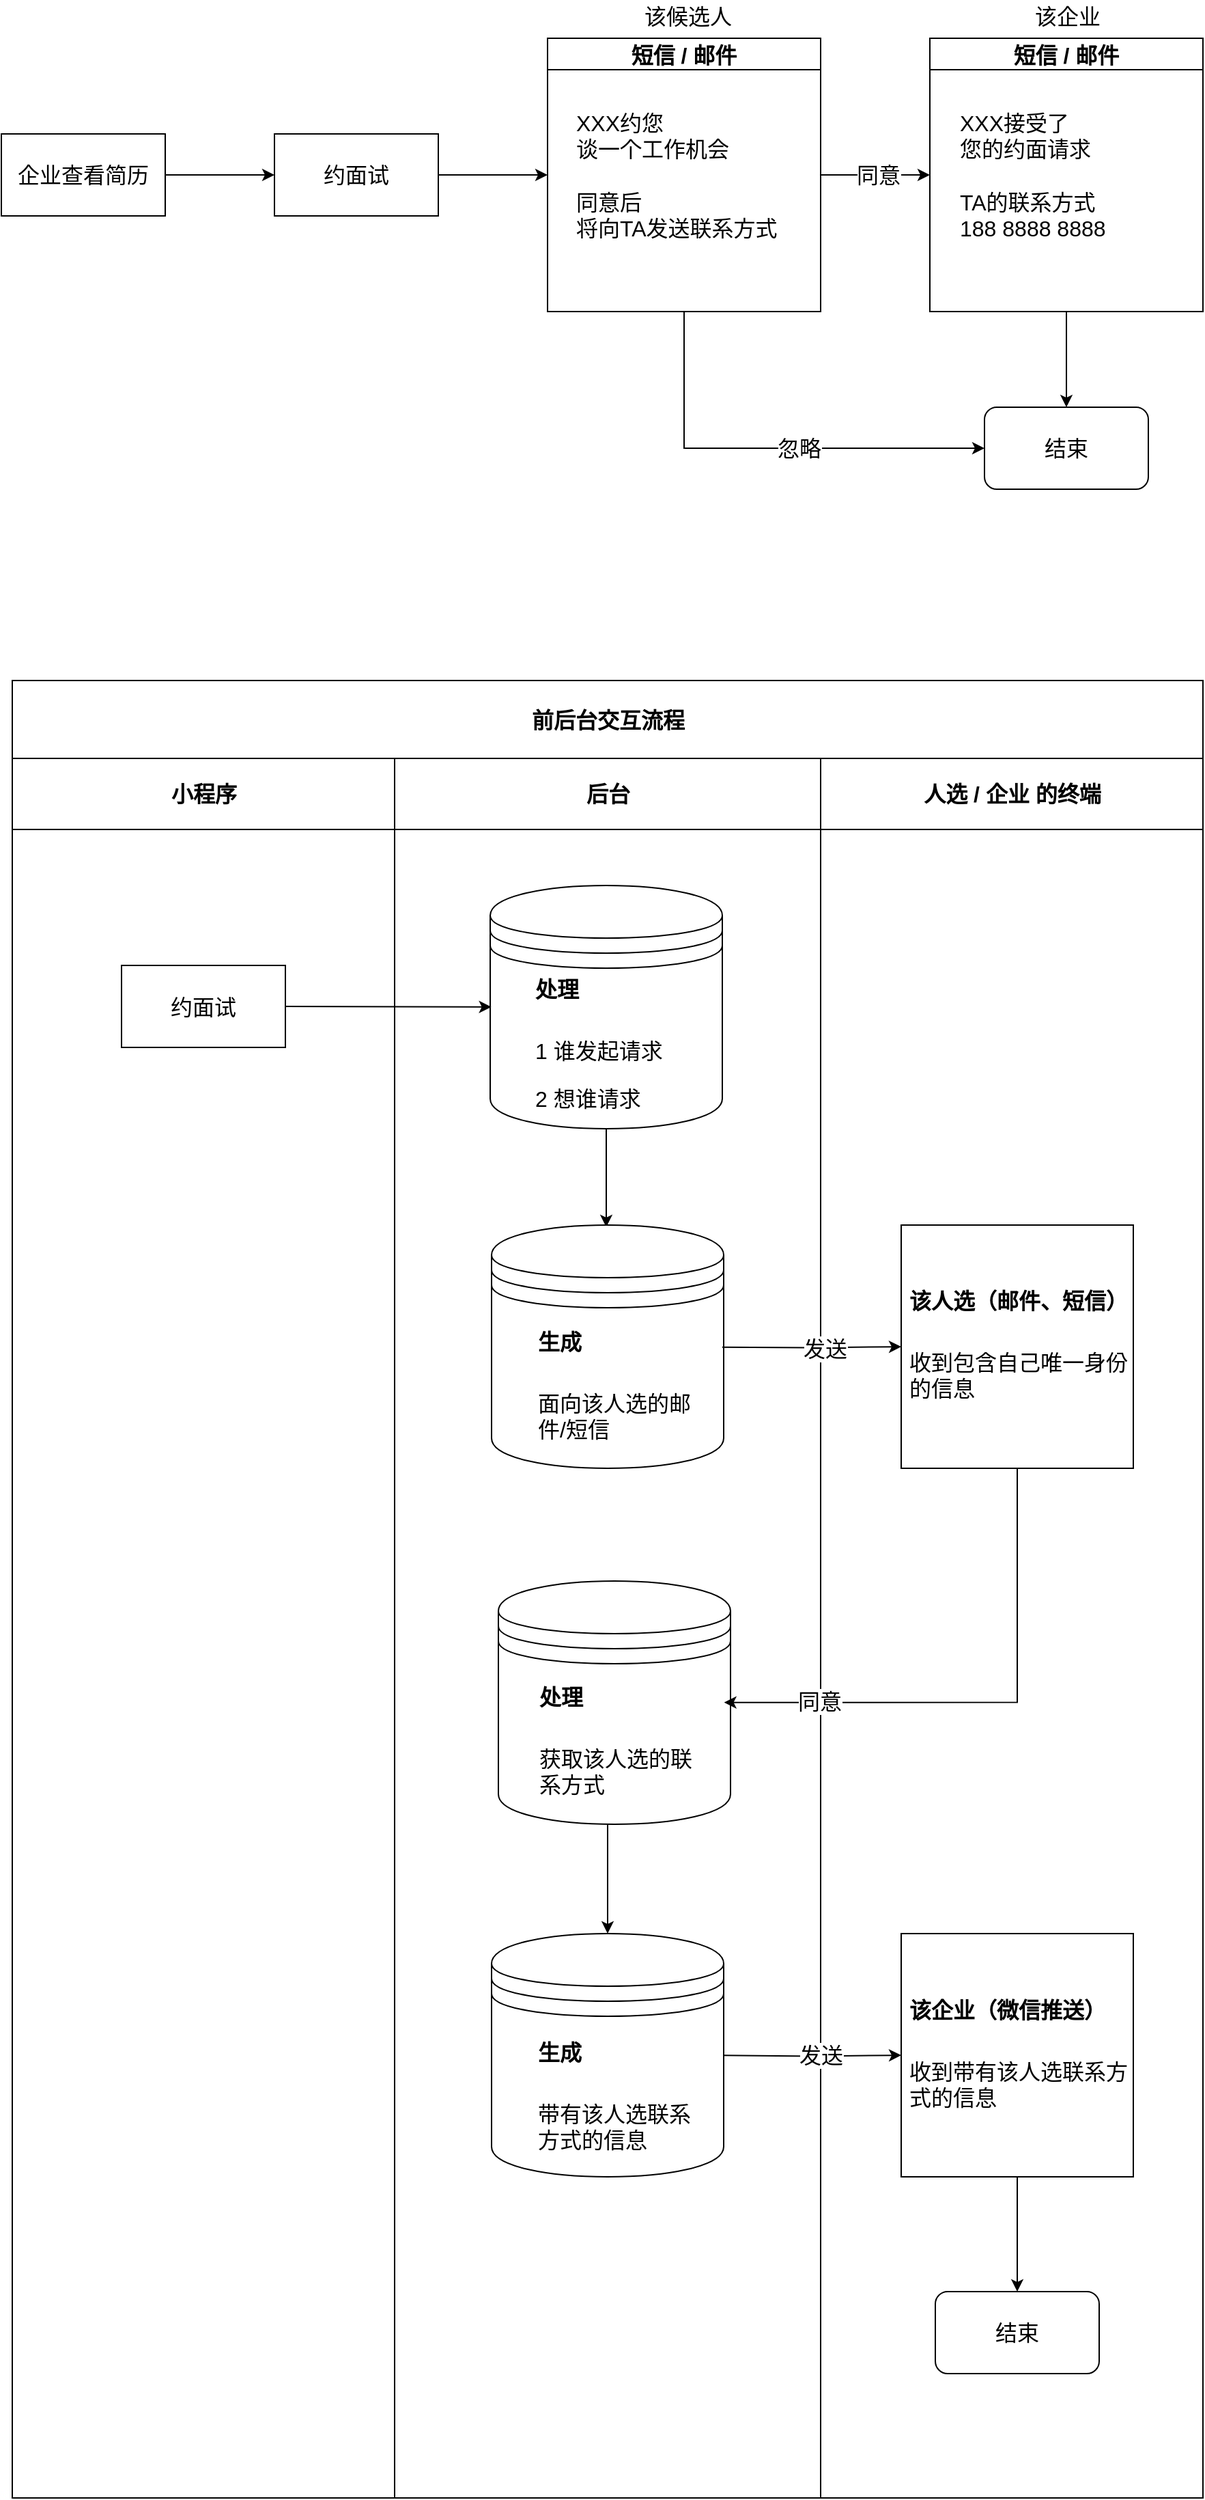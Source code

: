 <mxfile version="10.6.1" type="github"><diagram id="CmYc7NhNtYEBUJspw_UO" name="ç¬¬ 1 é¡µ"><mxGraphModel dx="1074" dy="584" grid="1" gridSize="10" guides="1" tooltips="1" connect="1" arrows="1" fold="1" page="0" pageScale="1" pageWidth="1169" pageHeight="827" background="#ffffff" math="0" shadow="0"><root><mxCell id="0"/><mxCell id="1" parent="0"/><mxCell id="TDceSMhknva_HneDC1gZ-3" value="" style="edgeStyle=orthogonalEdgeStyle;rounded=0;orthogonalLoop=1;jettySize=auto;html=1;fontSize=16;" parent="1" source="TDceSMhknva_HneDC1gZ-1" edge="1"><mxGeometry relative="1" as="geometry"><mxPoint x="436" y="330" as="targetPoint"/></mxGeometry></mxCell><mxCell id="TDceSMhknva_HneDC1gZ-1" value="约面试" style="rounded=1;whiteSpace=wrap;html=1;fontSize=16;arcSize=0;" parent="1" vertex="1"><mxGeometry x="236" y="300" width="120" height="60" as="geometry"/></mxCell><mxCell id="TDceSMhknva_HneDC1gZ-13" value="" style="edgeStyle=orthogonalEdgeStyle;rounded=0;orthogonalLoop=1;jettySize=auto;html=1;fontSize=16;" parent="1" source="TDceSMhknva_HneDC1gZ-5" edge="1"><mxGeometry relative="1" as="geometry"><mxPoint x="716.0" y="330" as="targetPoint"/></mxGeometry></mxCell><mxCell id="TDceSMhknva_HneDC1gZ-16" value="同意&lt;br&gt;" style="text;html=1;resizable=0;points=[];align=center;verticalAlign=middle;labelBackgroundColor=#ffffff;fontSize=16;" parent="TDceSMhknva_HneDC1gZ-13" vertex="1" connectable="0"><mxGeometry x="0.271" y="-2" relative="1" as="geometry"><mxPoint x="-9" y="-3" as="offset"/></mxGeometry></mxCell><mxCell id="TDceSMhknva_HneDC1gZ-24" value="" style="edgeStyle=orthogonalEdgeStyle;rounded=0;orthogonalLoop=1;jettySize=auto;html=1;fontSize=16;entryX=0;entryY=0.5;entryDx=0;entryDy=0;" parent="1" source="TDceSMhknva_HneDC1gZ-5" target="TDceSMhknva_HneDC1gZ-37" edge="1"><mxGeometry relative="1" as="geometry"><mxPoint x="536" y="510.0" as="targetPoint"/><Array as="points"><mxPoint x="536" y="530"/></Array></mxGeometry></mxCell><mxCell id="TDceSMhknva_HneDC1gZ-25" value="忽略" style="text;html=1;resizable=0;points=[];align=center;verticalAlign=middle;labelBackgroundColor=#ffffff;fontSize=16;" parent="TDceSMhknva_HneDC1gZ-24" vertex="1" connectable="0"><mxGeometry x="-0.237" y="4" relative="1" as="geometry"><mxPoint x="62" y="4" as="offset"/></mxGeometry></mxCell><mxCell id="TDceSMhknva_HneDC1gZ-5" value="短信 / 邮件" style="swimlane;fontSize=16;" parent="1" vertex="1"><mxGeometry x="436" y="230" width="200" height="200" as="geometry"/></mxCell><mxCell id="TDceSMhknva_HneDC1gZ-6" value="XXX约您&lt;br&gt;谈一个工作机会&lt;br&gt;&lt;br&gt;同意后&lt;br&gt;将向TA发送联系方式&lt;br&gt;" style="text;html=1;resizable=0;points=[];autosize=1;align=left;verticalAlign=top;spacingTop=-4;fontSize=16;" parent="TDceSMhknva_HneDC1gZ-5" vertex="1"><mxGeometry x="19" y="50" width="160" height="100" as="geometry"/></mxCell><mxCell id="TDceSMhknva_HneDC1gZ-9" value="该候选人" style="text;html=1;resizable=0;points=[];autosize=1;align=left;verticalAlign=top;spacingTop=-4;fontSize=16;" parent="1" vertex="1"><mxGeometry x="505" y="202" width="80" height="20" as="geometry"/></mxCell><mxCell id="TDceSMhknva_HneDC1gZ-17" value="短信 / 邮件" style="swimlane;fontSize=16;" parent="1" vertex="1"><mxGeometry x="716" y="230" width="200" height="200" as="geometry"/></mxCell><mxCell id="TDceSMhknva_HneDC1gZ-19" value="短信 / 邮件" style="swimlane;fontSize=16;" parent="TDceSMhknva_HneDC1gZ-17" vertex="1"><mxGeometry width="200" height="200" as="geometry"/></mxCell><mxCell id="TDceSMhknva_HneDC1gZ-18" value="XXX接受了&lt;br&gt;您的约面请求&lt;br&gt;&lt;br&gt;TA的联系方式&lt;br&gt;188 8888 8888&lt;br&gt;" style="text;html=1;resizable=0;points=[];autosize=1;align=left;verticalAlign=top;spacingTop=-4;fontSize=16;" parent="TDceSMhknva_HneDC1gZ-19" vertex="1"><mxGeometry x="20" y="50" width="120" height="100" as="geometry"/></mxCell><mxCell id="TDceSMhknva_HneDC1gZ-21" value="该企业" style="text;html=1;resizable=0;points=[];autosize=1;align=left;verticalAlign=top;spacingTop=-4;fontSize=16;" parent="1" vertex="1"><mxGeometry x="791" y="202" width="60" height="20" as="geometry"/></mxCell><mxCell id="TDceSMhknva_HneDC1gZ-31" value="" style="edgeStyle=orthogonalEdgeStyle;rounded=0;orthogonalLoop=1;jettySize=auto;html=1;fontSize=16;" parent="1" source="TDceSMhknva_HneDC1gZ-29" edge="1"><mxGeometry relative="1" as="geometry"><mxPoint x="236" y="330" as="targetPoint"/></mxGeometry></mxCell><mxCell id="TDceSMhknva_HneDC1gZ-29" value="企业查看简历" style="rounded=1;whiteSpace=wrap;html=1;strokeWidth=1;fontSize=16;arcSize=0;" parent="1" vertex="1"><mxGeometry x="36" y="300" width="120" height="60" as="geometry"/></mxCell><mxCell id="TDceSMhknva_HneDC1gZ-37" value="结束" style="rounded=1;whiteSpace=wrap;html=1;strokeWidth=1;fontSize=16;" parent="1" vertex="1"><mxGeometry x="756" y="500" width="120" height="60" as="geometry"/></mxCell><mxCell id="TDceSMhknva_HneDC1gZ-48" value="前后台交互流程" style="swimlane;html=1;childLayout=stackLayout;resizeParent=1;resizeParentMax=0;startSize=57;strokeWidth=1;fontSize=16;" parent="1" vertex="1"><mxGeometry x="44" y="700" width="872" height="1330" as="geometry"/></mxCell><mxCell id="TDceSMhknva_HneDC1gZ-49" value="小程序" style="swimlane;html=1;startSize=52;fontSize=16;" parent="TDceSMhknva_HneDC1gZ-48" vertex="1"><mxGeometry y="57" width="280" height="1273" as="geometry"/></mxCell><mxCell id="TDceSMhknva_HneDC1gZ-52" value="约面试" style="rounded=0;whiteSpace=wrap;html=1;strokeWidth=1;fontSize=16;" parent="TDceSMhknva_HneDC1gZ-49" vertex="1"><mxGeometry x="80" y="151.5" width="120" height="60" as="geometry"/></mxCell><mxCell id="TDceSMhknva_HneDC1gZ-50" value="后台" style="swimlane;html=1;startSize=52;fontSize=16;align=center;" parent="TDceSMhknva_HneDC1gZ-48" vertex="1"><mxGeometry x="280" y="57" width="312" height="1273" as="geometry"/></mxCell><mxCell id="TDceSMhknva_HneDC1gZ-88" value="" style="edgeStyle=orthogonalEdgeStyle;rounded=0;orthogonalLoop=1;jettySize=auto;html=1;fontSize=16;" parent="TDceSMhknva_HneDC1gZ-50" edge="1"><mxGeometry relative="1" as="geometry"><mxPoint x="155" y="270.5" as="sourcePoint"/><mxPoint x="155" y="343" as="targetPoint"/></mxGeometry></mxCell><mxCell id="TDceSMhknva_HneDC1gZ-98" value="" style="edgeStyle=orthogonalEdgeStyle;rounded=0;orthogonalLoop=1;jettySize=auto;html=1;fontSize=16;" parent="TDceSMhknva_HneDC1gZ-50" edge="1"><mxGeometry relative="1" as="geometry"><mxPoint x="156" y="780" as="sourcePoint"/><mxPoint x="156" y="860" as="targetPoint"/></mxGeometry></mxCell><mxCell id="hFOY4AMrsE5l1bFCfoLf-1" value="" style="shape=datastore;whiteSpace=wrap;html=1;strokeWidth=1;fontSize=16;align=center;" parent="TDceSMhknva_HneDC1gZ-50" vertex="1"><mxGeometry x="70" y="93" width="170" height="178" as="geometry"/></mxCell><mxCell id="TDceSMhknva_HneDC1gZ-79" value="&lt;h1&gt;&lt;font style=&quot;font-size: 16px&quot;&gt;处理&lt;/font&gt;&lt;/h1&gt;&lt;p&gt;1 谁发起请求&lt;/p&gt;&lt;p&gt;2 想谁请求&lt;/p&gt;" style="text;html=1;strokeColor=none;fillColor=none;spacing=5;spacingTop=-20;whiteSpace=wrap;overflow=hidden;rounded=0;fontSize=16;align=left;" parent="TDceSMhknva_HneDC1gZ-50" vertex="1"><mxGeometry x="98" y="134" width="120" height="137" as="geometry"/></mxCell><mxCell id="hFOY4AMrsE5l1bFCfoLf-2" value="" style="shape=datastore;whiteSpace=wrap;html=1;strokeWidth=1;fontSize=16;align=center;" parent="TDceSMhknva_HneDC1gZ-50" vertex="1"><mxGeometry x="71" y="341.5" width="170" height="178" as="geometry"/></mxCell><mxCell id="TDceSMhknva_HneDC1gZ-85" value="&lt;h1&gt;&lt;font style=&quot;font-size: 16px&quot;&gt;生成&lt;/font&gt;&lt;/h1&gt;&lt;p&gt;面向该人选的邮件/短信&lt;/p&gt;" style="text;html=1;strokeColor=none;fillColor=none;spacing=5;spacingTop=-20;whiteSpace=wrap;overflow=hidden;rounded=0;fontSize=16;align=left;" parent="TDceSMhknva_HneDC1gZ-50" vertex="1"><mxGeometry x="100" y="392" width="120" height="137" as="geometry"/></mxCell><mxCell id="hFOY4AMrsE5l1bFCfoLf-3" value="" style="shape=datastore;whiteSpace=wrap;html=1;strokeWidth=1;fontSize=16;align=center;" parent="TDceSMhknva_HneDC1gZ-50" vertex="1"><mxGeometry x="76" y="602" width="170" height="178" as="geometry"/></mxCell><mxCell id="TDceSMhknva_HneDC1gZ-91" value="&lt;h1&gt;&lt;font style=&quot;font-size: 16px&quot;&gt;处理&lt;/font&gt;&lt;/h1&gt;&lt;p&gt;获取该人选的联系方式&lt;/p&gt;" style="text;html=1;strokeColor=none;fillColor=none;spacing=5;spacingTop=-20;whiteSpace=wrap;overflow=hidden;rounded=0;fontSize=16;align=left;" parent="TDceSMhknva_HneDC1gZ-50" vertex="1"><mxGeometry x="101" y="652" width="124" height="137" as="geometry"/></mxCell><mxCell id="hFOY4AMrsE5l1bFCfoLf-4" value="" style="shape=datastore;whiteSpace=wrap;html=1;strokeWidth=1;fontSize=16;align=center;" parent="TDceSMhknva_HneDC1gZ-50" vertex="1"><mxGeometry x="71" y="860" width="170" height="178" as="geometry"/></mxCell><mxCell id="TDceSMhknva_HneDC1gZ-99" value="&lt;h1&gt;&lt;font style=&quot;font-size: 16px&quot;&gt;生成&lt;/font&gt;&lt;/h1&gt;&lt;p&gt;带有该人选联系方式的信息&lt;/p&gt;" style="text;html=1;strokeColor=none;fillColor=none;spacing=5;spacingTop=-20;whiteSpace=wrap;overflow=hidden;rounded=0;fontSize=16;align=left;" parent="TDceSMhknva_HneDC1gZ-50" vertex="1"><mxGeometry x="100" y="912" width="124" height="137" as="geometry"/></mxCell><mxCell id="TDceSMhknva_HneDC1gZ-51" value="人选 / 企业 的终端" style="swimlane;html=1;startSize=52;fontSize=16;" parent="TDceSMhknva_HneDC1gZ-48" vertex="1"><mxGeometry x="592" y="57" width="280" height="1273" as="geometry"><mxRectangle x="592" y="57" width="60" height="963" as="alternateBounds"/></mxGeometry></mxCell><mxCell id="TDceSMhknva_HneDC1gZ-86" value="" style="rounded=0;whiteSpace=wrap;html=1;strokeWidth=1;fontSize=16;align=left;" parent="TDceSMhknva_HneDC1gZ-51" vertex="1"><mxGeometry x="59" y="341.5" width="170" height="178" as="geometry"/></mxCell><mxCell id="TDceSMhknva_HneDC1gZ-87" value="&lt;h1&gt;&lt;font style=&quot;font-size: 16px&quot;&gt;该人选（邮件、短信）&lt;/font&gt;&lt;/h1&gt;&lt;p&gt;收到包含自己唯一身份的信息&lt;/p&gt;" style="text;html=1;strokeColor=none;fillColor=none;spacing=5;spacingTop=-20;whiteSpace=wrap;overflow=hidden;rounded=0;fontSize=16;align=left;" parent="TDceSMhknva_HneDC1gZ-51" vertex="1"><mxGeometry x="60" y="362" width="170" height="137" as="geometry"/></mxCell><mxCell id="TDceSMhknva_HneDC1gZ-104" value="" style="edgeStyle=orthogonalEdgeStyle;rounded=0;orthogonalLoop=1;jettySize=auto;html=1;fontSize=16;entryX=0.5;entryY=0;entryDx=0;entryDy=0;" parent="TDceSMhknva_HneDC1gZ-51" source="TDceSMhknva_HneDC1gZ-101" target="TDceSMhknva_HneDC1gZ-105" edge="1"><mxGeometry relative="1" as="geometry"><mxPoint x="144" y="1118" as="targetPoint"/></mxGeometry></mxCell><mxCell id="TDceSMhknva_HneDC1gZ-101" value="" style="rounded=0;whiteSpace=wrap;html=1;strokeWidth=1;fontSize=16;align=left;" parent="TDceSMhknva_HneDC1gZ-51" vertex="1"><mxGeometry x="59" y="860" width="170" height="178" as="geometry"/></mxCell><mxCell id="TDceSMhknva_HneDC1gZ-102" value="&lt;h1&gt;&lt;font style=&quot;font-size: 16px&quot;&gt;该企业（微信推送）&lt;/font&gt;&lt;/h1&gt;&lt;p&gt;收到带有该人选联系方式的信息&lt;/p&gt;" style="text;html=1;strokeColor=none;fillColor=none;spacing=5;spacingTop=-20;whiteSpace=wrap;overflow=hidden;rounded=0;fontSize=16;align=left;" parent="TDceSMhknva_HneDC1gZ-51" vertex="1"><mxGeometry x="60" y="881" width="170" height="137" as="geometry"/></mxCell><mxCell id="TDceSMhknva_HneDC1gZ-105" value="结束&lt;div style=&quot;text-align: center&quot;&gt;&lt;/div&gt;" style="rounded=1;whiteSpace=wrap;html=1;strokeWidth=1;fontSize=16;align=center;" parent="TDceSMhknva_HneDC1gZ-51" vertex="1"><mxGeometry x="84" y="1122" width="120" height="60" as="geometry"/></mxCell><mxCell id="TDceSMhknva_HneDC1gZ-60" value="" style="endArrow=classic;html=1;fontSize=16;exitX=1;exitY=0.5;exitDx=0;exitDy=0;entryX=0;entryY=0.5;entryDx=0;entryDy=0;" parent="TDceSMhknva_HneDC1gZ-48" source="TDceSMhknva_HneDC1gZ-52" edge="1"><mxGeometry width="50" height="50" relative="1" as="geometry"><mxPoint x="226" y="260" as="sourcePoint"/><mxPoint x="350.824" y="238.882" as="targetPoint"/></mxGeometry></mxCell><mxCell id="TDceSMhknva_HneDC1gZ-89" value="" style="edgeStyle=orthogonalEdgeStyle;rounded=0;orthogonalLoop=1;jettySize=auto;html=1;fontSize=16;entryX=0;entryY=0.5;entryDx=0;entryDy=0;" parent="TDceSMhknva_HneDC1gZ-48" target="TDceSMhknva_HneDC1gZ-86" edge="1"><mxGeometry relative="1" as="geometry"><mxPoint x="520" y="487.833" as="sourcePoint"/></mxGeometry></mxCell><mxCell id="TDceSMhknva_HneDC1gZ-111" value="发送" style="text;html=1;resizable=0;points=[];align=center;verticalAlign=middle;labelBackgroundColor=#ffffff;fontSize=16;" parent="TDceSMhknva_HneDC1gZ-89" vertex="1" connectable="0"><mxGeometry x="0.149" y="-1" relative="1" as="geometry"><mxPoint as="offset"/></mxGeometry></mxCell><mxCell id="TDceSMhknva_HneDC1gZ-93" value="" style="edgeStyle=orthogonalEdgeStyle;rounded=0;orthogonalLoop=1;jettySize=auto;html=1;fontSize=16;entryX=1;entryY=0.5;entryDx=0;entryDy=0;" parent="TDceSMhknva_HneDC1gZ-48" source="TDceSMhknva_HneDC1gZ-86" edge="1"><mxGeometry relative="1" as="geometry"><mxPoint x="521.333" y="747.833" as="targetPoint"/><Array as="points"><mxPoint x="736" y="748"/></Array></mxGeometry></mxCell><mxCell id="TDceSMhknva_HneDC1gZ-110" value="同意" style="text;html=1;resizable=0;points=[];align=center;verticalAlign=middle;labelBackgroundColor=#ffffff;fontSize=16;" parent="TDceSMhknva_HneDC1gZ-93" vertex="1" connectable="0"><mxGeometry x="0.64" y="-1" relative="1" as="geometry"><mxPoint as="offset"/></mxGeometry></mxCell><mxCell id="TDceSMhknva_HneDC1gZ-100" value="" style="edgeStyle=orthogonalEdgeStyle;rounded=0;orthogonalLoop=1;jettySize=auto;html=1;fontSize=16;entryX=0;entryY=0.5;entryDx=0;entryDy=0;" parent="TDceSMhknva_HneDC1gZ-48" target="TDceSMhknva_HneDC1gZ-101" edge="1"><mxGeometry relative="1" as="geometry"><mxPoint x="646" y="1006" as="targetPoint"/><mxPoint x="521" y="1006.167" as="sourcePoint"/></mxGeometry></mxCell><mxCell id="TDceSMhknva_HneDC1gZ-109" value="发送" style="text;html=1;resizable=0;points=[];align=center;verticalAlign=middle;labelBackgroundColor=#ffffff;fontSize=16;" parent="TDceSMhknva_HneDC1gZ-100" vertex="1" connectable="0"><mxGeometry x="0.152" y="-1" relative="1" as="geometry"><mxPoint x="-4" y="-1" as="offset"/></mxGeometry></mxCell><mxCell id="TDceSMhknva_HneDC1gZ-36" value="" style="edgeStyle=orthogonalEdgeStyle;rounded=0;orthogonalLoop=1;jettySize=auto;html=1;fontSize=16;" parent="1" source="TDceSMhknva_HneDC1gZ-19" target="TDceSMhknva_HneDC1gZ-37" edge="1"><mxGeometry relative="1" as="geometry"><mxPoint x="996" y="330" as="targetPoint"/></mxGeometry></mxCell></root></mxGraphModel></diagram></mxfile>